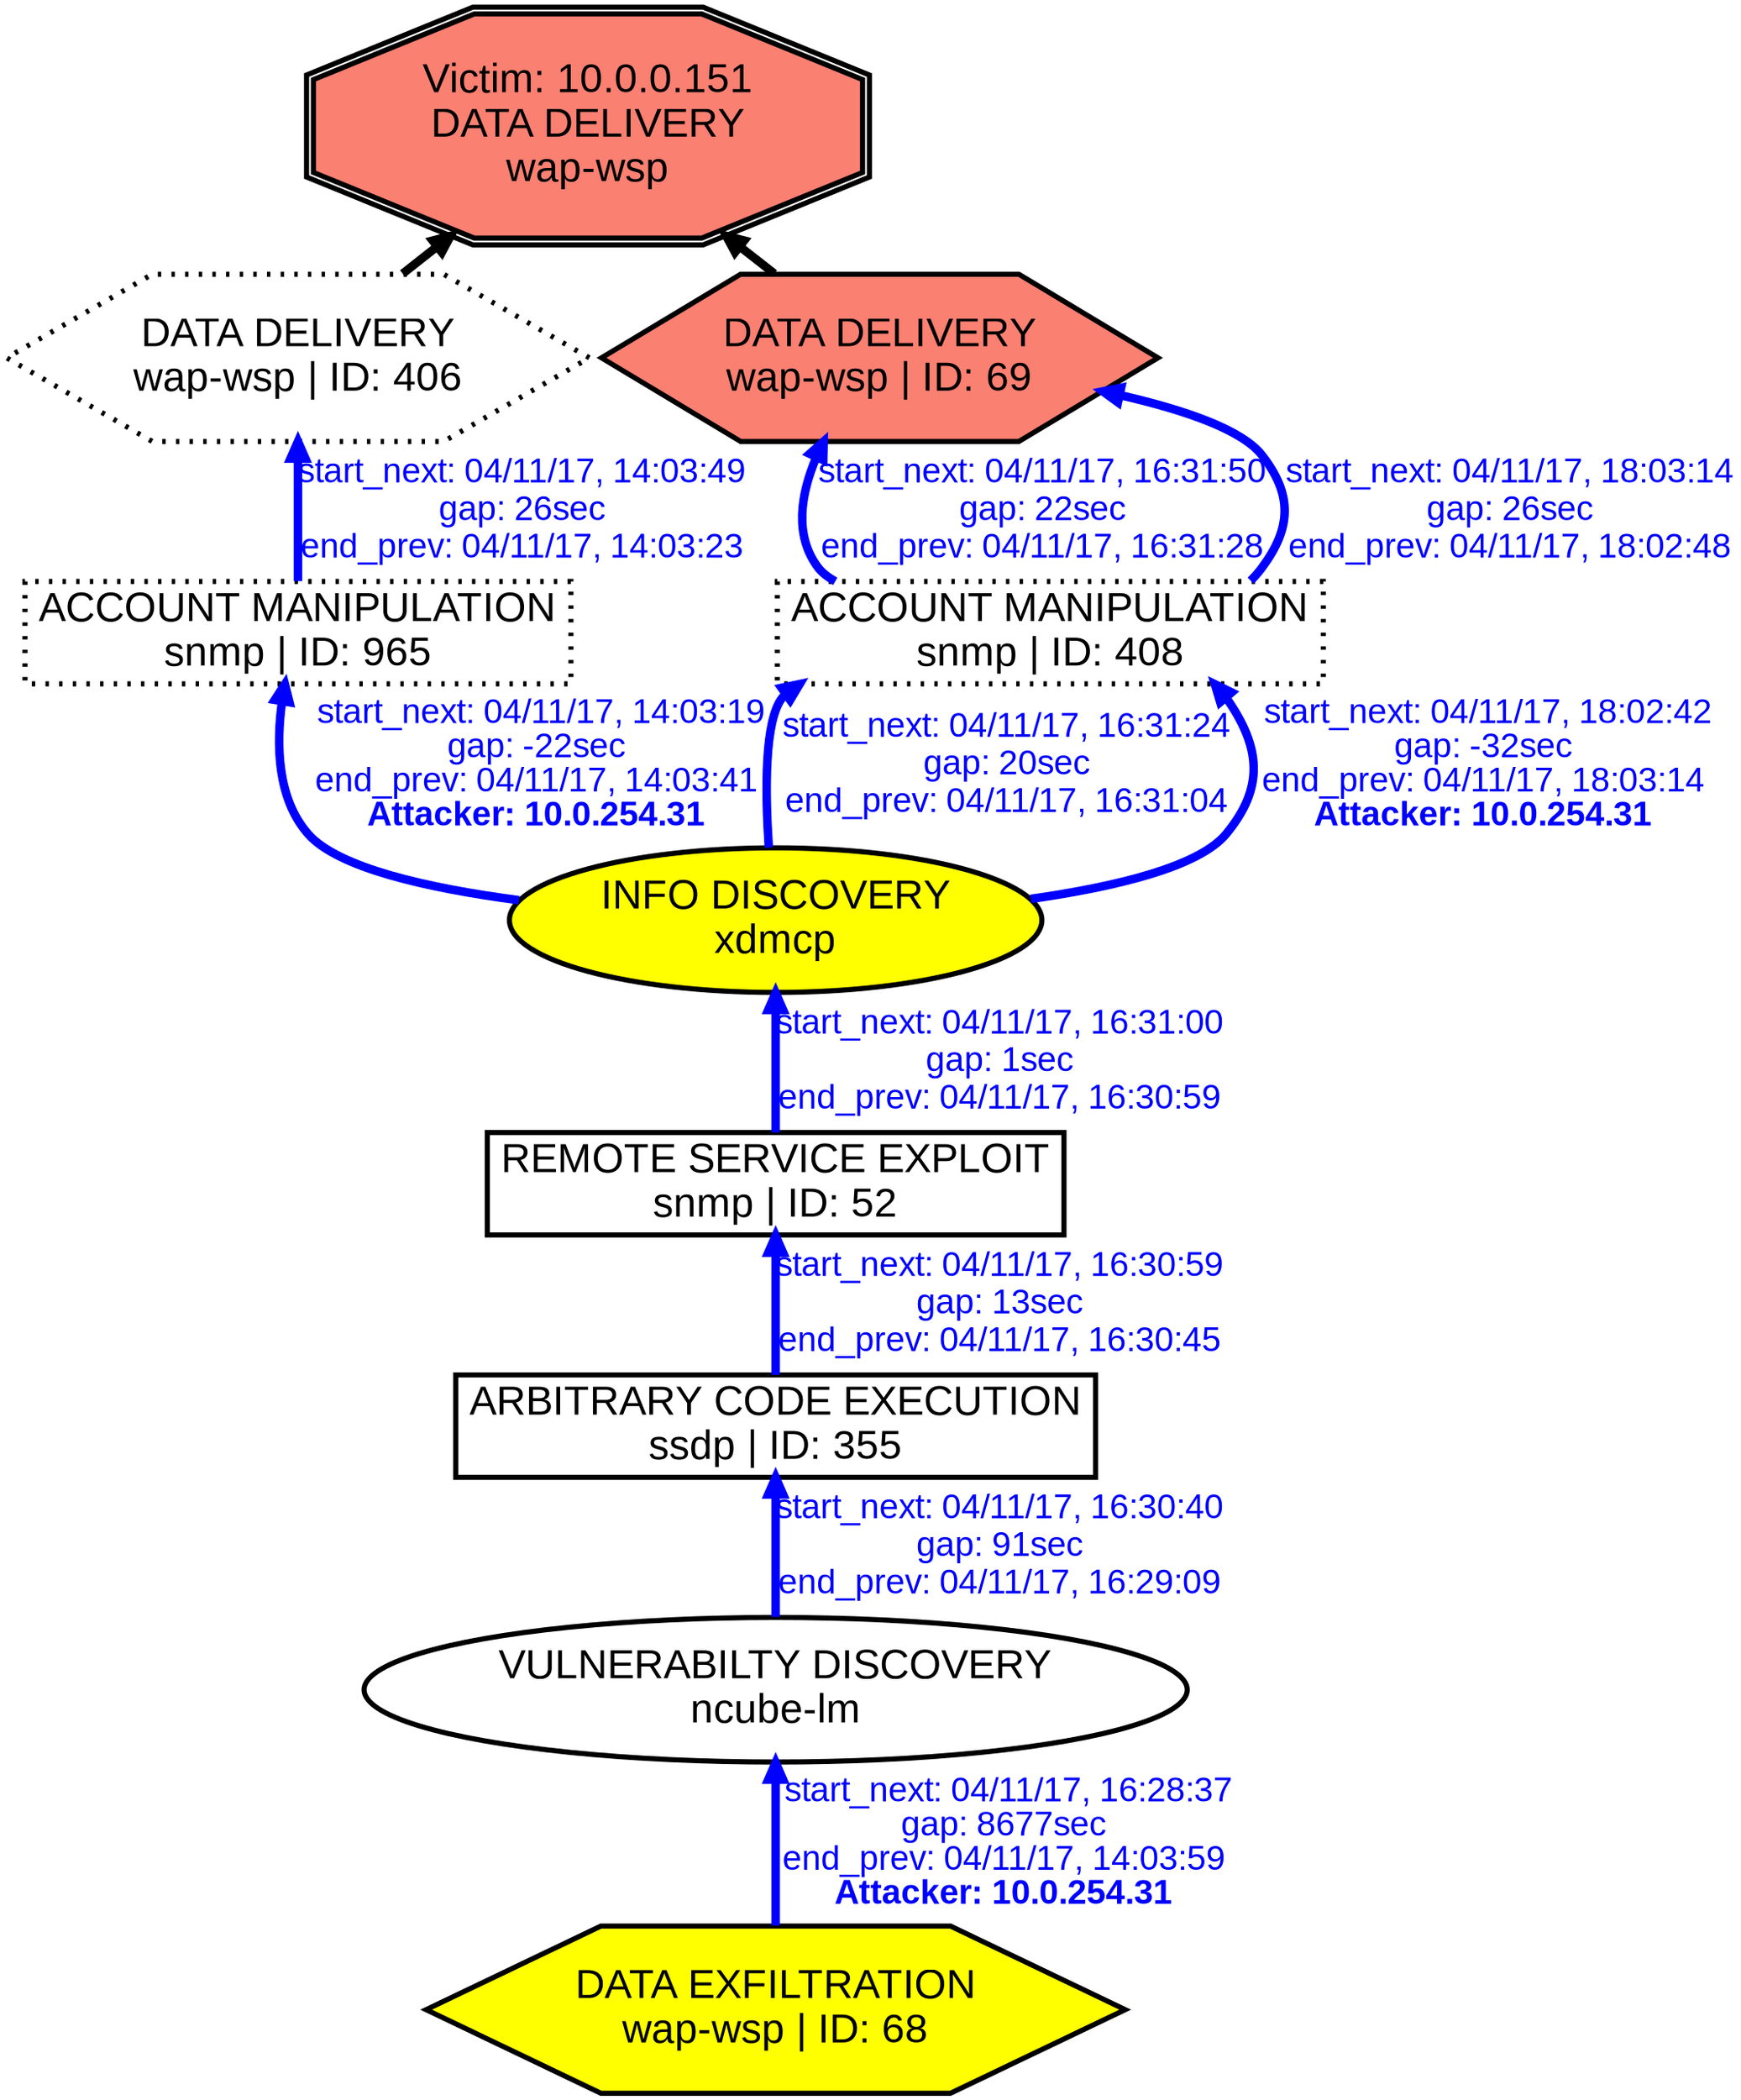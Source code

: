 digraph DATADELIVERYwapwsp {
rankdir="BT"; 
 graph [ nodesep="0.1", ranksep="0.02"] 
 node [ fontname=Arial, fontsize=24,penwidth=3]; 
 edge [ fontname=Arial, fontsize=20,penwidth=5 ];
"Victim: 10.0.0.151
DATA DELIVERY
wap-wsp" [shape=doubleoctagon, style=filled, fillcolor=salmon];
{ rank = max; "Victim: 10.0.0.151
DATA DELIVERY
wap-wsp"}
"DATA DELIVERY
wap-wsp | ID: 406" -> "Victim: 10.0.0.151
DATA DELIVERY
wap-wsp"
"DATA DELIVERY
wap-wsp | ID: 406" [style="filled,dotted", fillcolor= salmon]
"DATA DELIVERY
wap-wsp | ID: 69" -> "Victim: 10.0.0.151
DATA DELIVERY
wap-wsp"
"DATA DELIVERY
wap-wsp | ID: 69" [style=filled, fillcolor= salmon]
{ rank=same; "DATA DELIVERY
wap-wsp | ID: 406" "DATA DELIVERY
wap-wsp | ID: 69"}
"INFO DISCOVERY
xdmcp" [style=filled, fillcolor= yellow]
"INFO DISCOVERY
xdmcp" -> "ACCOUNT MANIPULATION
snmp | ID: 965" [ color=blue] [label=<<font color="blue"> start_next: 04/11/17, 14:03:19<br/>gap: -22sec<br/>end_prev: 04/11/17, 14:03:41</font><br/><font color="blue"><b>Attacker: 10.0.254.31</b></font>>]
"ACCOUNT MANIPULATION
snmp | ID: 965" -> "DATA DELIVERY
wap-wsp | ID: 406" [ label="start_next: 04/11/17, 14:03:49
gap: 26sec
end_prev: 04/11/17, 14:03:23"][ fontcolor="blue" color=blue]
"DATA EXFILTRATION
wap-wsp | ID: 68" [style=filled, fillcolor= yellow]
"DATA EXFILTRATION
wap-wsp | ID: 68" -> "VULNERABILTY DISCOVERY
ncube-lm" [ color=blue] [label=<<font color="blue"> start_next: 04/11/17, 16:28:37<br/>gap: 8677sec<br/>end_prev: 04/11/17, 14:03:59</font><br/><font color="blue"><b>Attacker: 10.0.254.31</b></font>>]
"VULNERABILTY DISCOVERY
ncube-lm" -> "ARBITRARY CODE EXECUTION
ssdp | ID: 355" [ label="start_next: 04/11/17, 16:30:40
gap: 91sec
end_prev: 04/11/17, 16:29:09"][ fontcolor="blue" color=blue]
"ARBITRARY CODE EXECUTION
ssdp | ID: 355" -> "REMOTE SERVICE EXPLOIT
snmp | ID: 52" [ label="start_next: 04/11/17, 16:30:59
gap: 13sec
end_prev: 04/11/17, 16:30:45"][ fontcolor="blue" color=blue]
"REMOTE SERVICE EXPLOIT
snmp | ID: 52" -> "INFO DISCOVERY
xdmcp" [ label="start_next: 04/11/17, 16:31:00
gap: 1sec
end_prev: 04/11/17, 16:30:59"][ fontcolor="blue" color=blue]
"INFO DISCOVERY
xdmcp" -> "ACCOUNT MANIPULATION
snmp | ID: 408" [ label="start_next: 04/11/17, 16:31:24
gap: 20sec
end_prev: 04/11/17, 16:31:04"][ fontcolor="blue" color=blue]
"ACCOUNT MANIPULATION
snmp | ID: 408" -> "DATA DELIVERY
wap-wsp | ID: 69" [ label="start_next: 04/11/17, 16:31:50
gap: 22sec
end_prev: 04/11/17, 16:31:28"][ fontcolor="blue" color=blue]
"INFO DISCOVERY
xdmcp" [style=filled, fillcolor= yellow]
"INFO DISCOVERY
xdmcp" -> "ACCOUNT MANIPULATION
snmp | ID: 408" [ color=blue] [label=<<font color="blue"> start_next: 04/11/17, 18:02:42<br/>gap: -32sec<br/>end_prev: 04/11/17, 18:03:14</font><br/><font color="blue"><b>Attacker: 10.0.254.31</b></font>>]
"ACCOUNT MANIPULATION
snmp | ID: 408" -> "DATA DELIVERY
wap-wsp | ID: 69" [ label="start_next: 04/11/17, 18:03:14
gap: 26sec
end_prev: 04/11/17, 18:02:48"][ fontcolor="blue" color=blue]
"INFO DISCOVERY
xdmcp" [shape=oval]
"INFO DISCOVERY
xdmcp" [tooltip="GPL WEB_SERVER mod_gzip_status access
GPL RPC xdmcp info query"]
"ACCOUNT MANIPULATION
snmp | ID: 965" [style="dotted", shape=box]
"ACCOUNT MANIPULATION
snmp | ID: 965" [tooltip="GPL SNMP private access udp
GPL SNMP public access udp"]
"DATA DELIVERY
wap-wsp | ID: 406" [style="dotted", shape=hexagon]
"DATA DELIVERY
wap-wsp | ID: 406" [tooltip="ET WEB_SERVER PHP tags in HTTP POST
GPL WEB_SERVER perl post attempt"]
"DATA EXFILTRATION
wap-wsp | ID: 68" [shape=hexagon]
"DATA EXFILTRATION
wap-wsp | ID: 68" [tooltip="ET WEB_SPECIFIC_APPS PHP-CGI query string parameter vulnerability"]
"VULNERABILTY DISCOVERY
ncube-lm" [shape=oval]
"VULNERABILTY DISCOVERY
ncube-lm" [tooltip="ET POLICY Suspicious inbound to MSSQL port 1433
ET POLICY Suspicious inbound to Oracle SQL port 1521
ET POLICY Suspicious inbound to mSQL port 4333"]
"ARBITRARY CODE EXECUTION
ssdp | ID: 355" [shape=box]
"ARBITRARY CODE EXECUTION
ssdp | ID: 355" [tooltip="GPL MISC UPnP malformed advertisement"]
"REMOTE SERVICE EXPLOIT
snmp | ID: 52" [shape=box]
"REMOTE SERVICE EXPLOIT
snmp | ID: 52" [tooltip="ET SNMP Samsung Printer SNMP Hardcode RW Community String"]
"ACCOUNT MANIPULATION
snmp | ID: 408" [style="dotted", shape=box]
"ACCOUNT MANIPULATION
snmp | ID: 408" [tooltip="GPL SNMP private access udp
GPL SNMP public access udp"]
"DATA DELIVERY
wap-wsp | ID: 69" [shape=hexagon]
"DATA DELIVERY
wap-wsp | ID: 69" [tooltip="GPL WEB_SERVER perl post attempt"]
}
